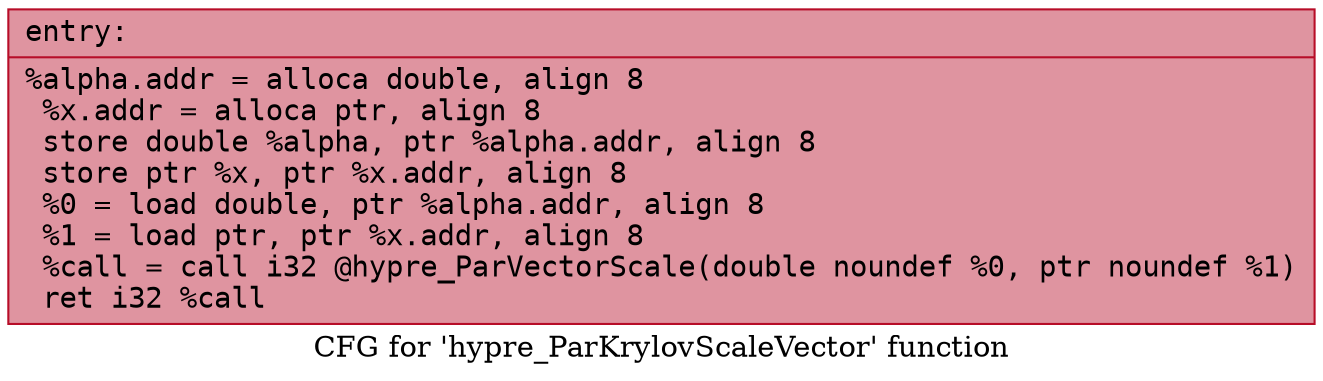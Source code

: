 digraph "CFG for 'hypre_ParKrylovScaleVector' function" {
	label="CFG for 'hypre_ParKrylovScaleVector' function";

	Node0x557950114a10 [shape=record,color="#b70d28ff", style=filled, fillcolor="#b70d2870" fontname="Courier",label="{entry:\l|  %alpha.addr = alloca double, align 8\l  %x.addr = alloca ptr, align 8\l  store double %alpha, ptr %alpha.addr, align 8\l  store ptr %x, ptr %x.addr, align 8\l  %0 = load double, ptr %alpha.addr, align 8\l  %1 = load ptr, ptr %x.addr, align 8\l  %call = call i32 @hypre_ParVectorScale(double noundef %0, ptr noundef %1)\l  ret i32 %call\l}"];
}
